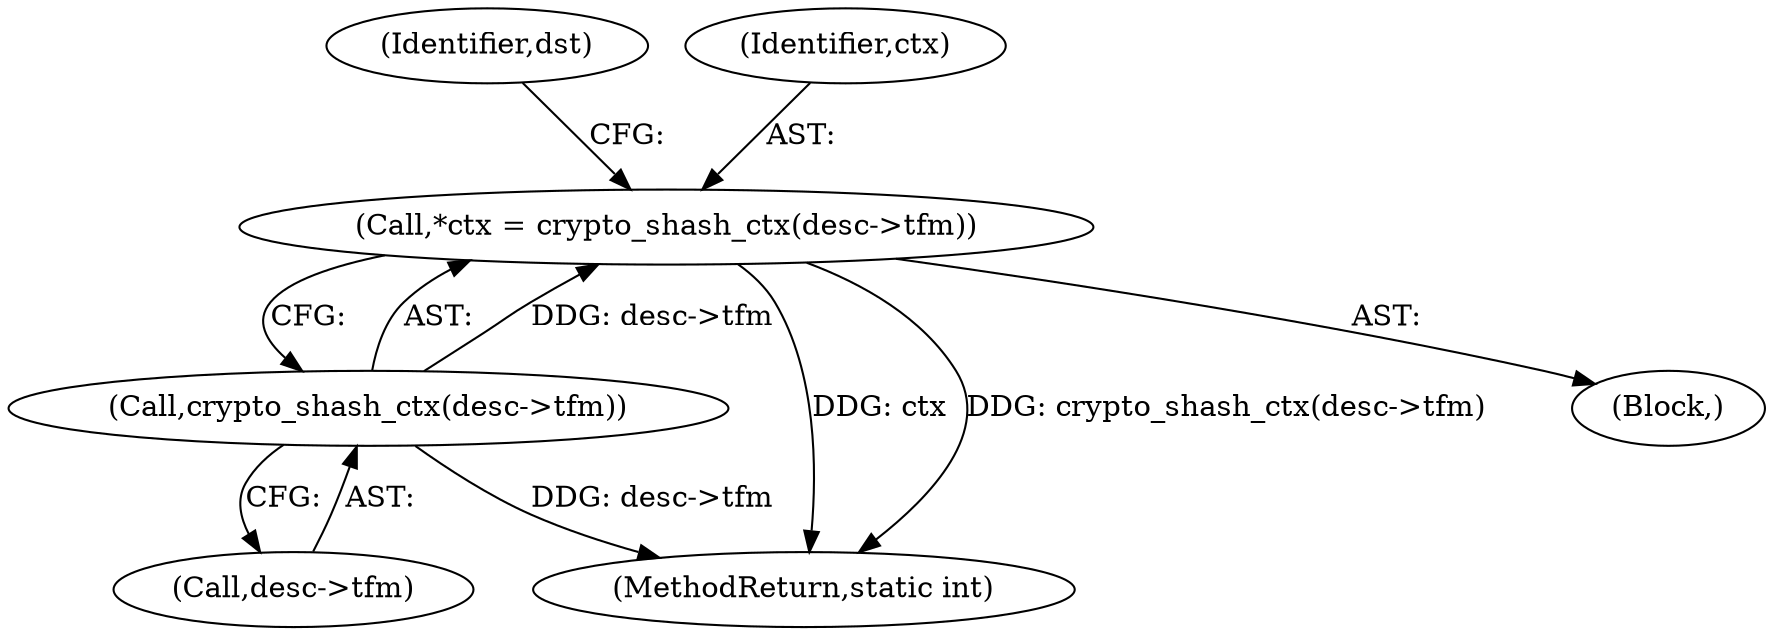 digraph "0_linux_7ed47b7d142ec99ad6880bbbec51e9f12b3af74c_0@API" {
"1000111" [label="(Call,*ctx = crypto_shash_ctx(desc->tfm))"];
"1000113" [label="(Call,crypto_shash_ctx(desc->tfm))"];
"1000119" [label="(Identifier,dst)"];
"1000112" [label="(Identifier,ctx)"];
"1000114" [label="(Call,desc->tfm)"];
"1000228" [label="(MethodReturn,static int)"];
"1000111" [label="(Call,*ctx = crypto_shash_ctx(desc->tfm))"];
"1000104" [label="(Block,)"];
"1000113" [label="(Call,crypto_shash_ctx(desc->tfm))"];
"1000111" -> "1000104"  [label="AST: "];
"1000111" -> "1000113"  [label="CFG: "];
"1000112" -> "1000111"  [label="AST: "];
"1000113" -> "1000111"  [label="AST: "];
"1000119" -> "1000111"  [label="CFG: "];
"1000111" -> "1000228"  [label="DDG: ctx"];
"1000111" -> "1000228"  [label="DDG: crypto_shash_ctx(desc->tfm)"];
"1000113" -> "1000111"  [label="DDG: desc->tfm"];
"1000113" -> "1000114"  [label="CFG: "];
"1000114" -> "1000113"  [label="AST: "];
"1000113" -> "1000228"  [label="DDG: desc->tfm"];
}
